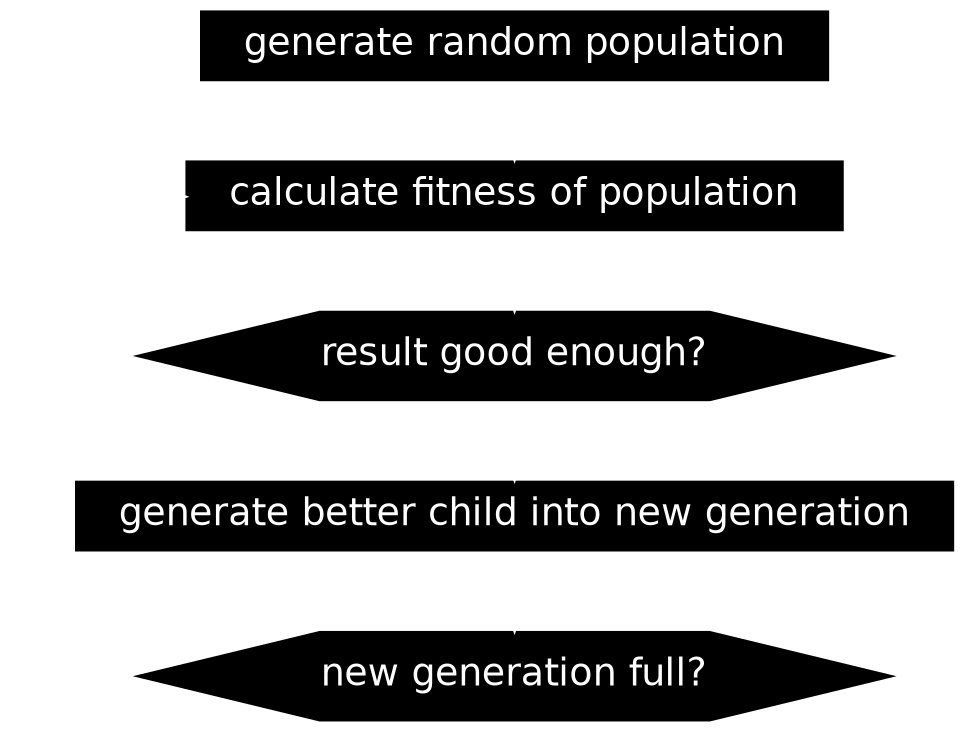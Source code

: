 digraph G {
    node [fontname=helvetica, fontsize=18, shape=rectangle, color="white", fontcolor="white", penwidth=2.0, margin="0.31,0.055", fillcolor="black", style="filled"];
    edge [fontname=helvetica, fontsize=10, color="white", fontcolor="white", penwidth=2.0];
    graph [splines=ortho, nodesep=1, bgcolor="transparent", fontcolor="white"];

    random [label="generate random population"];
    random -> calc_fitness;

    calc_fitness [label="calculate fitness of population"];
    calc_fitness -> good;

    good [shape="hexagon", label="result good enough?"];
    good -> insert [xlabel="no"];

    insert [label="generate better child into new generation"];
    insert -> branch;

    branch [shape="hexagon", label="new generation full?"];
    branch -> calc_fitness [weight=0,xlabel="no"];
}
